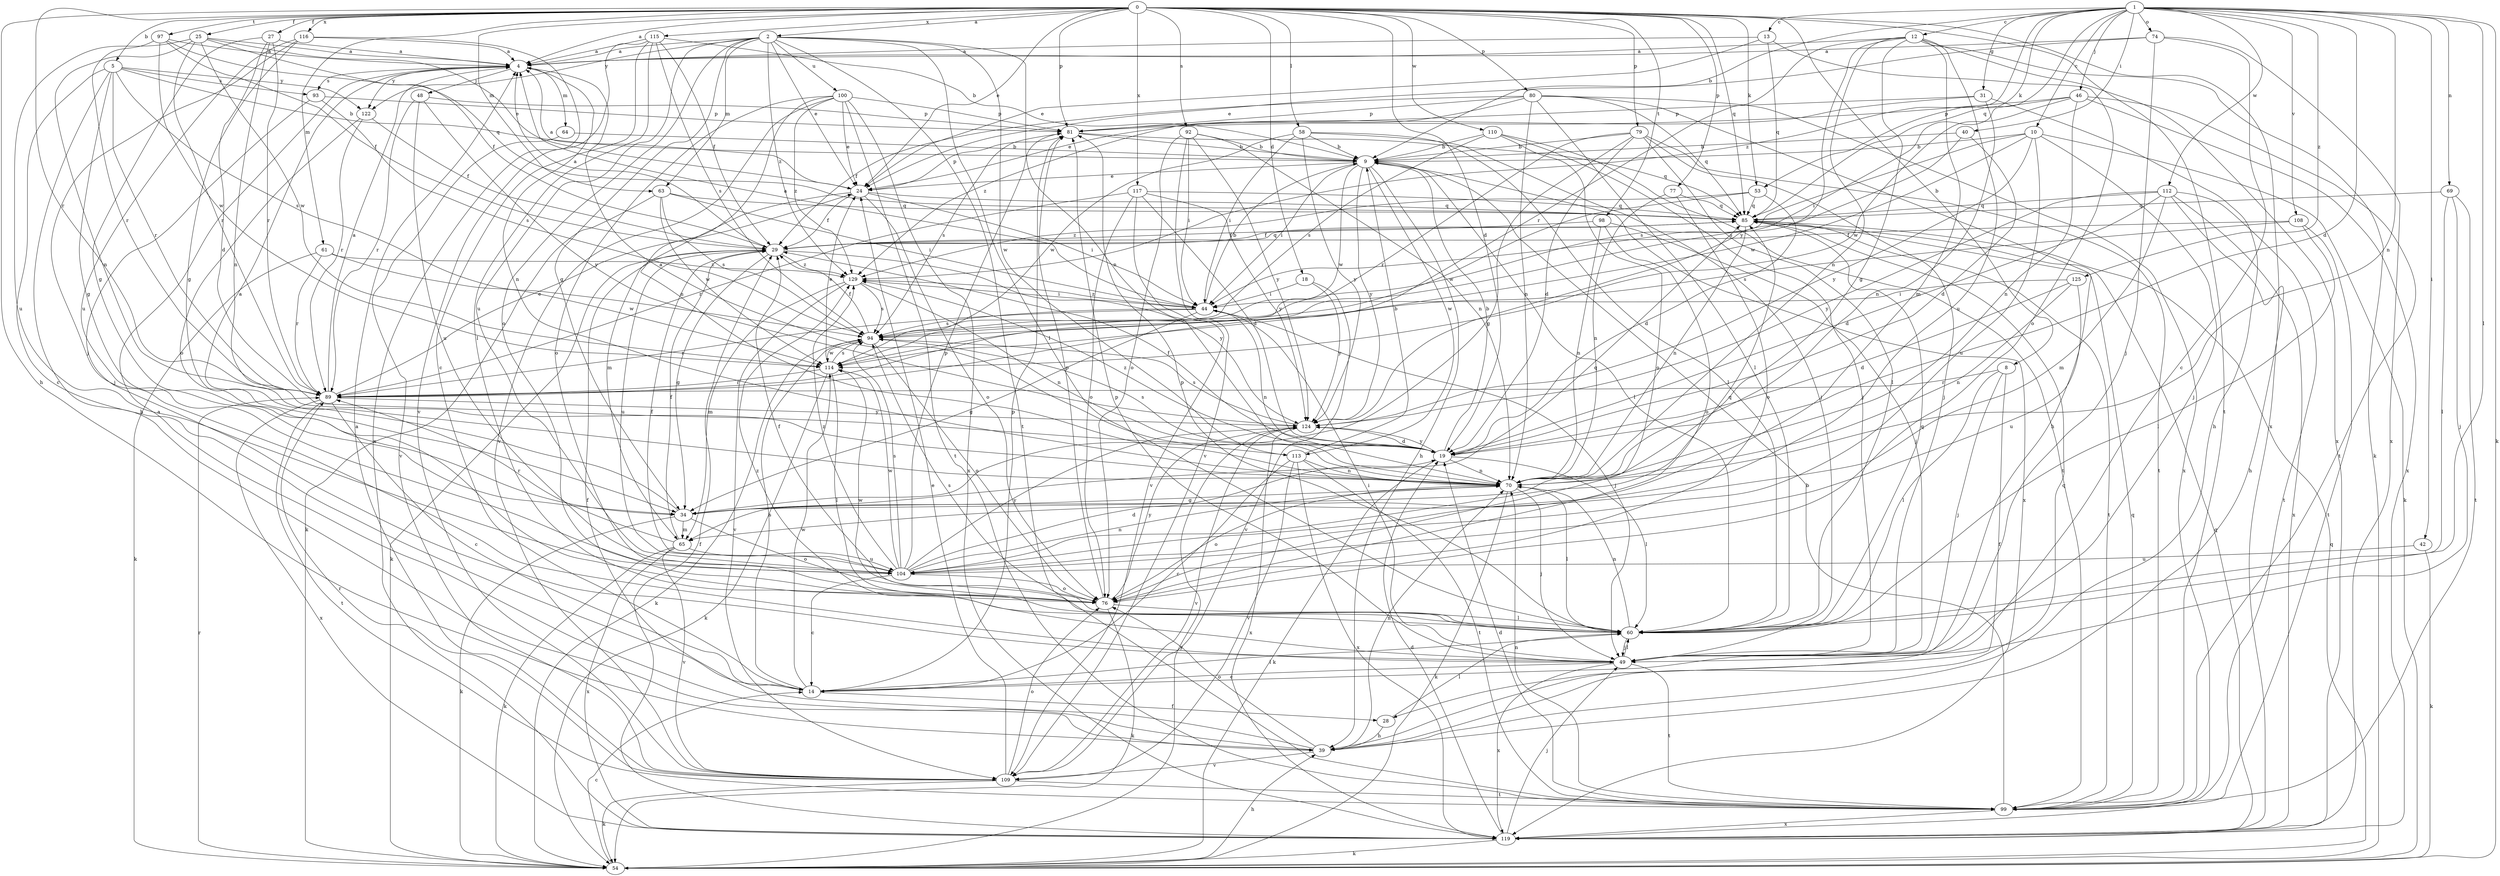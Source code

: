 strict digraph  {
0;
1;
2;
4;
5;
8;
9;
10;
12;
13;
14;
18;
19;
24;
25;
27;
28;
29;
31;
34;
39;
40;
42;
44;
46;
48;
49;
53;
54;
58;
60;
61;
63;
64;
65;
69;
70;
74;
76;
77;
79;
80;
81;
85;
89;
92;
93;
94;
97;
98;
99;
100;
104;
108;
109;
110;
112;
113;
114;
115;
116;
117;
119;
122;
124;
125;
129;
0 -> 2  [label=a];
0 -> 4  [label=a];
0 -> 5  [label=b];
0 -> 8  [label=b];
0 -> 18  [label=d];
0 -> 19  [label=d];
0 -> 24  [label=e];
0 -> 25  [label=f];
0 -> 27  [label=f];
0 -> 39  [label=h];
0 -> 53  [label=k];
0 -> 58  [label=l];
0 -> 61  [label=m];
0 -> 63  [label=m];
0 -> 77  [label=p];
0 -> 79  [label=p];
0 -> 80  [label=p];
0 -> 81  [label=p];
0 -> 85  [label=q];
0 -> 89  [label=r];
0 -> 92  [label=s];
0 -> 97  [label=t];
0 -> 98  [label=t];
0 -> 99  [label=t];
0 -> 110  [label=w];
0 -> 115  [label=x];
0 -> 116  [label=x];
0 -> 117  [label=x];
0 -> 119  [label=x];
1 -> 9  [label=b];
1 -> 10  [label=c];
1 -> 12  [label=c];
1 -> 13  [label=c];
1 -> 19  [label=d];
1 -> 31  [label=g];
1 -> 40  [label=i];
1 -> 42  [label=i];
1 -> 46  [label=j];
1 -> 53  [label=k];
1 -> 54  [label=k];
1 -> 60  [label=l];
1 -> 69  [label=n];
1 -> 70  [label=n];
1 -> 74  [label=o];
1 -> 85  [label=q];
1 -> 108  [label=v];
1 -> 112  [label=w];
1 -> 125  [label=z];
1 -> 129  [label=z];
2 -> 4  [label=a];
2 -> 24  [label=e];
2 -> 34  [label=g];
2 -> 60  [label=l];
2 -> 63  [label=m];
2 -> 70  [label=n];
2 -> 76  [label=o];
2 -> 99  [label=t];
2 -> 100  [label=u];
2 -> 104  [label=u];
2 -> 113  [label=w];
2 -> 122  [label=y];
2 -> 129  [label=z];
4 -> 48  [label=j];
4 -> 64  [label=m];
4 -> 70  [label=n];
4 -> 93  [label=s];
4 -> 122  [label=y];
5 -> 9  [label=b];
5 -> 14  [label=c];
5 -> 34  [label=g];
5 -> 39  [label=h];
5 -> 89  [label=r];
5 -> 93  [label=s];
5 -> 94  [label=s];
5 -> 122  [label=y];
8 -> 28  [label=f];
8 -> 49  [label=j];
8 -> 60  [label=l];
8 -> 89  [label=r];
9 -> 24  [label=e];
9 -> 39  [label=h];
9 -> 44  [label=i];
9 -> 60  [label=l];
9 -> 113  [label=w];
9 -> 114  [label=w];
9 -> 119  [label=x];
9 -> 124  [label=y];
10 -> 9  [label=b];
10 -> 49  [label=j];
10 -> 54  [label=k];
10 -> 94  [label=s];
10 -> 104  [label=u];
10 -> 114  [label=w];
10 -> 124  [label=y];
12 -> 4  [label=a];
12 -> 34  [label=g];
12 -> 54  [label=k];
12 -> 65  [label=m];
12 -> 70  [label=n];
12 -> 89  [label=r];
12 -> 104  [label=u];
12 -> 119  [label=x];
12 -> 124  [label=y];
13 -> 4  [label=a];
13 -> 24  [label=e];
13 -> 76  [label=o];
13 -> 85  [label=q];
14 -> 28  [label=f];
14 -> 60  [label=l];
14 -> 81  [label=p];
14 -> 94  [label=s];
14 -> 114  [label=w];
18 -> 44  [label=i];
18 -> 109  [label=v];
18 -> 124  [label=y];
19 -> 9  [label=b];
19 -> 29  [label=f];
19 -> 54  [label=k];
19 -> 60  [label=l];
19 -> 70  [label=n];
19 -> 94  [label=s];
19 -> 124  [label=y];
19 -> 129  [label=z];
24 -> 4  [label=a];
24 -> 29  [label=f];
24 -> 44  [label=i];
24 -> 65  [label=m];
24 -> 76  [label=o];
24 -> 81  [label=p];
24 -> 85  [label=q];
25 -> 4  [label=a];
25 -> 24  [label=e];
25 -> 29  [label=f];
25 -> 70  [label=n];
25 -> 89  [label=r];
25 -> 104  [label=u];
25 -> 114  [label=w];
27 -> 4  [label=a];
27 -> 19  [label=d];
27 -> 34  [label=g];
27 -> 70  [label=n];
27 -> 89  [label=r];
28 -> 39  [label=h];
28 -> 60  [label=l];
29 -> 4  [label=a];
29 -> 34  [label=g];
29 -> 54  [label=k];
29 -> 85  [label=q];
29 -> 104  [label=u];
29 -> 124  [label=y];
29 -> 129  [label=z];
31 -> 24  [label=e];
31 -> 39  [label=h];
31 -> 70  [label=n];
31 -> 81  [label=p];
34 -> 4  [label=a];
34 -> 54  [label=k];
34 -> 65  [label=m];
34 -> 76  [label=o];
34 -> 85  [label=q];
39 -> 4  [label=a];
39 -> 29  [label=f];
39 -> 70  [label=n];
39 -> 76  [label=o];
39 -> 85  [label=q];
39 -> 109  [label=v];
40 -> 9  [label=b];
40 -> 19  [label=d];
40 -> 94  [label=s];
42 -> 54  [label=k];
42 -> 104  [label=u];
44 -> 4  [label=a];
44 -> 9  [label=b];
44 -> 34  [label=g];
44 -> 49  [label=j];
44 -> 70  [label=n];
44 -> 89  [label=r];
44 -> 94  [label=s];
44 -> 129  [label=z];
46 -> 44  [label=i];
46 -> 70  [label=n];
46 -> 81  [label=p];
46 -> 99  [label=t];
46 -> 114  [label=w];
46 -> 119  [label=x];
48 -> 81  [label=p];
48 -> 89  [label=r];
48 -> 104  [label=u];
48 -> 124  [label=y];
49 -> 14  [label=c];
49 -> 44  [label=i];
49 -> 60  [label=l];
49 -> 81  [label=p];
49 -> 99  [label=t];
49 -> 119  [label=x];
49 -> 129  [label=z];
53 -> 19  [label=d];
53 -> 85  [label=q];
53 -> 114  [label=w];
53 -> 129  [label=z];
54 -> 14  [label=c];
54 -> 39  [label=h];
54 -> 85  [label=q];
54 -> 89  [label=r];
54 -> 124  [label=y];
58 -> 9  [label=b];
58 -> 44  [label=i];
58 -> 49  [label=j];
58 -> 60  [label=l];
58 -> 114  [label=w];
58 -> 124  [label=y];
60 -> 49  [label=j];
60 -> 70  [label=n];
60 -> 81  [label=p];
60 -> 85  [label=q];
60 -> 94  [label=s];
60 -> 114  [label=w];
61 -> 54  [label=k];
61 -> 89  [label=r];
61 -> 114  [label=w];
61 -> 129  [label=z];
63 -> 44  [label=i];
63 -> 54  [label=k];
63 -> 85  [label=q];
63 -> 94  [label=s];
63 -> 114  [label=w];
64 -> 9  [label=b];
64 -> 109  [label=v];
65 -> 29  [label=f];
65 -> 54  [label=k];
65 -> 89  [label=r];
65 -> 104  [label=u];
65 -> 109  [label=v];
65 -> 119  [label=x];
69 -> 49  [label=j];
69 -> 60  [label=l];
69 -> 85  [label=q];
69 -> 99  [label=t];
70 -> 34  [label=g];
70 -> 49  [label=j];
70 -> 54  [label=k];
70 -> 60  [label=l];
70 -> 76  [label=o];
74 -> 4  [label=a];
74 -> 14  [label=c];
74 -> 24  [label=e];
74 -> 49  [label=j];
74 -> 119  [label=x];
76 -> 29  [label=f];
76 -> 54  [label=k];
76 -> 60  [label=l];
76 -> 81  [label=p];
76 -> 124  [label=y];
77 -> 70  [label=n];
77 -> 76  [label=o];
77 -> 85  [label=q];
79 -> 9  [label=b];
79 -> 19  [label=d];
79 -> 34  [label=g];
79 -> 49  [label=j];
79 -> 60  [label=l];
79 -> 89  [label=r];
79 -> 99  [label=t];
80 -> 29  [label=f];
80 -> 39  [label=h];
80 -> 60  [label=l];
80 -> 70  [label=n];
80 -> 81  [label=p];
80 -> 85  [label=q];
80 -> 119  [label=x];
80 -> 129  [label=z];
81 -> 9  [label=b];
81 -> 85  [label=q];
81 -> 94  [label=s];
85 -> 29  [label=f];
85 -> 70  [label=n];
85 -> 99  [label=t];
89 -> 4  [label=a];
89 -> 14  [label=c];
89 -> 24  [label=e];
89 -> 99  [label=t];
89 -> 119  [label=x];
89 -> 124  [label=y];
92 -> 9  [label=b];
92 -> 44  [label=i];
92 -> 70  [label=n];
92 -> 76  [label=o];
92 -> 109  [label=v];
92 -> 124  [label=y];
93 -> 49  [label=j];
93 -> 81  [label=p];
93 -> 94  [label=s];
94 -> 29  [label=f];
94 -> 54  [label=k];
94 -> 76  [label=o];
94 -> 114  [label=w];
97 -> 4  [label=a];
97 -> 29  [label=f];
97 -> 85  [label=q];
97 -> 89  [label=r];
97 -> 114  [label=w];
98 -> 29  [label=f];
98 -> 49  [label=j];
98 -> 70  [label=n];
98 -> 76  [label=o];
99 -> 9  [label=b];
99 -> 19  [label=d];
99 -> 70  [label=n];
99 -> 85  [label=q];
99 -> 119  [label=x];
100 -> 24  [label=e];
100 -> 70  [label=n];
100 -> 76  [label=o];
100 -> 81  [label=p];
100 -> 99  [label=t];
100 -> 109  [label=v];
100 -> 119  [label=x];
100 -> 129  [label=z];
104 -> 14  [label=c];
104 -> 19  [label=d];
104 -> 29  [label=f];
104 -> 70  [label=n];
104 -> 76  [label=o];
104 -> 81  [label=p];
104 -> 85  [label=q];
104 -> 94  [label=s];
104 -> 114  [label=w];
104 -> 124  [label=y];
104 -> 129  [label=z];
108 -> 29  [label=f];
108 -> 60  [label=l];
108 -> 94  [label=s];
108 -> 99  [label=t];
109 -> 4  [label=a];
109 -> 24  [label=e];
109 -> 54  [label=k];
109 -> 76  [label=o];
109 -> 89  [label=r];
109 -> 99  [label=t];
110 -> 9  [label=b];
110 -> 49  [label=j];
110 -> 76  [label=o];
110 -> 94  [label=s];
110 -> 99  [label=t];
112 -> 19  [label=d];
112 -> 39  [label=h];
112 -> 65  [label=m];
112 -> 85  [label=q];
112 -> 99  [label=t];
112 -> 119  [label=x];
112 -> 124  [label=y];
113 -> 4  [label=a];
113 -> 9  [label=b];
113 -> 14  [label=c];
113 -> 70  [label=n];
113 -> 99  [label=t];
113 -> 109  [label=v];
113 -> 119  [label=x];
114 -> 24  [label=e];
114 -> 54  [label=k];
114 -> 60  [label=l];
114 -> 89  [label=r];
114 -> 94  [label=s];
115 -> 4  [label=a];
115 -> 9  [label=b];
115 -> 14  [label=c];
115 -> 29  [label=f];
115 -> 60  [label=l];
115 -> 94  [label=s];
115 -> 109  [label=v];
116 -> 4  [label=a];
116 -> 34  [label=g];
116 -> 49  [label=j];
116 -> 104  [label=u];
116 -> 119  [label=x];
117 -> 19  [label=d];
117 -> 76  [label=o];
117 -> 85  [label=q];
117 -> 89  [label=r];
117 -> 109  [label=v];
117 -> 124  [label=y];
119 -> 19  [label=d];
119 -> 29  [label=f];
119 -> 49  [label=j];
119 -> 54  [label=k];
119 -> 85  [label=q];
122 -> 29  [label=f];
122 -> 76  [label=o];
122 -> 89  [label=r];
124 -> 19  [label=d];
124 -> 94  [label=s];
124 -> 109  [label=v];
124 -> 119  [label=x];
125 -> 19  [label=d];
125 -> 44  [label=i];
125 -> 70  [label=n];
125 -> 104  [label=u];
129 -> 44  [label=i];
129 -> 65  [label=m];
129 -> 70  [label=n];
129 -> 94  [label=s];
129 -> 109  [label=v];
}
